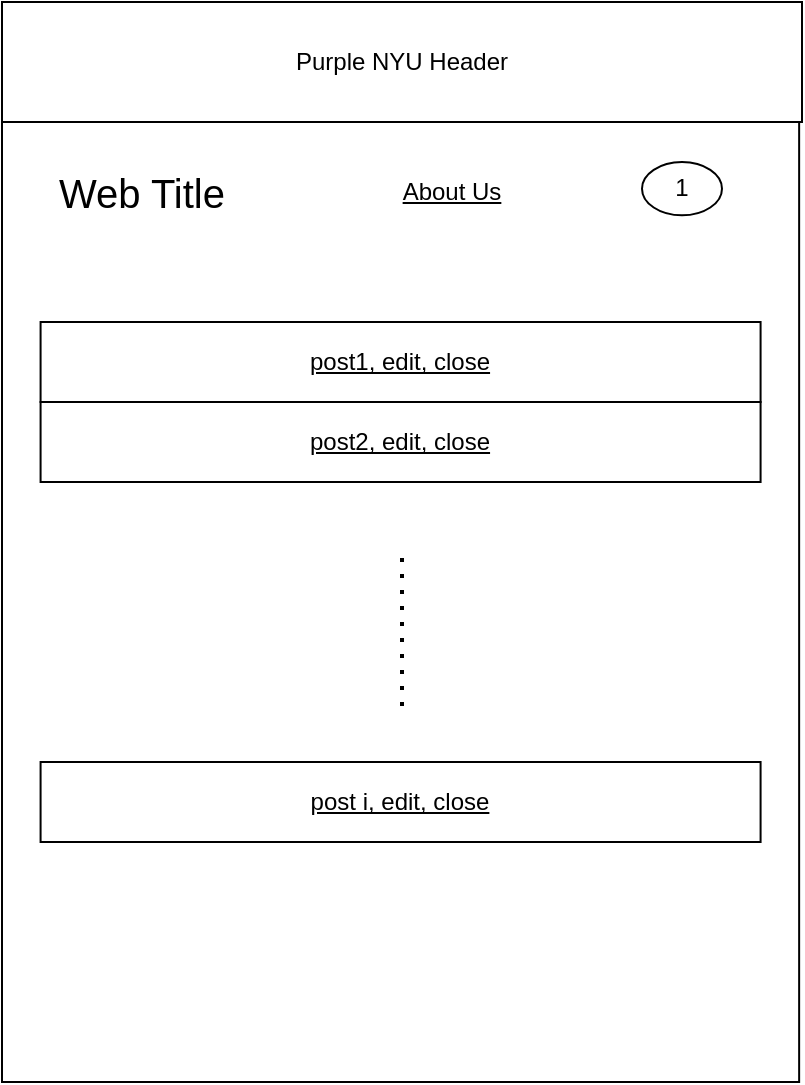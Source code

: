 <mxfile version="16.6.2" type="google"><diagram id="aVwzQPhmzJaLZCprUmcP" name="Page-1"><mxGraphModel dx="1343" dy="832" grid="1" gridSize="10" guides="1" tooltips="1" connect="1" arrows="1" fold="1" page="1" pageScale="1" pageWidth="850" pageHeight="1100" math="0" shadow="0"><root><mxCell id="0"/><mxCell id="1" parent="0"/><mxCell id="4IzBypzeKBTxUCWqjC6M-1" value="" style="rounded=0;whiteSpace=wrap;html=1;" vertex="1" parent="1"><mxGeometry x="200" y="80" width="398.57" height="540" as="geometry"/></mxCell><mxCell id="4IzBypzeKBTxUCWqjC6M-2" value="Purple NYU Header" style="rounded=0;whiteSpace=wrap;html=1;" vertex="1" parent="1"><mxGeometry x="200" y="80" width="400" height="60" as="geometry"/></mxCell><mxCell id="4IzBypzeKBTxUCWqjC6M-3" value="Web Title" style="text;html=1;strokeColor=none;fillColor=none;align=center;verticalAlign=middle;whiteSpace=wrap;rounded=0;fontSize=20;" vertex="1" parent="1"><mxGeometry x="220" y="160" width="100" height="30" as="geometry"/></mxCell><mxCell id="4IzBypzeKBTxUCWqjC6M-4" value="&lt;u&gt;About Us&lt;/u&gt;" style="text;html=1;strokeColor=none;fillColor=none;align=center;verticalAlign=middle;whiteSpace=wrap;rounded=0;fontSize=12;" vertex="1" parent="1"><mxGeometry x="395" y="160" width="60" height="30" as="geometry"/></mxCell><mxCell id="4IzBypzeKBTxUCWqjC6M-12" value="1" style="ellipse;whiteSpace=wrap;html=1;" vertex="1" parent="1"><mxGeometry x="520" y="160" width="40" height="26.67" as="geometry"/></mxCell><mxCell id="4IzBypzeKBTxUCWqjC6M-14" value="&lt;u&gt;post1, edit, close&lt;/u&gt;" style="rounded=0;whiteSpace=wrap;html=1;" vertex="1" parent="1"><mxGeometry x="219.29" y="240" width="360" height="40" as="geometry"/></mxCell><mxCell id="4IzBypzeKBTxUCWqjC6M-15" value="&lt;u&gt;post2, edit, close&lt;/u&gt;" style="rounded=0;whiteSpace=wrap;html=1;" vertex="1" parent="1"><mxGeometry x="219.29" y="280" width="360" height="40" as="geometry"/></mxCell><mxCell id="4IzBypzeKBTxUCWqjC6M-16" value="&lt;u&gt;post i, edit, close&lt;/u&gt;" style="rounded=0;whiteSpace=wrap;html=1;" vertex="1" parent="1"><mxGeometry x="219.29" y="460" width="360" height="40" as="geometry"/></mxCell><mxCell id="4IzBypzeKBTxUCWqjC6M-17" value="" style="endArrow=none;dashed=1;html=1;dashPattern=1 3;strokeWidth=2;rounded=0;" edge="1" parent="1"><mxGeometry width="50" height="50" relative="1" as="geometry"><mxPoint x="400" y="358" as="sourcePoint"/><mxPoint x="400" y="438" as="targetPoint"/></mxGeometry></mxCell></root></mxGraphModel></diagram></mxfile>